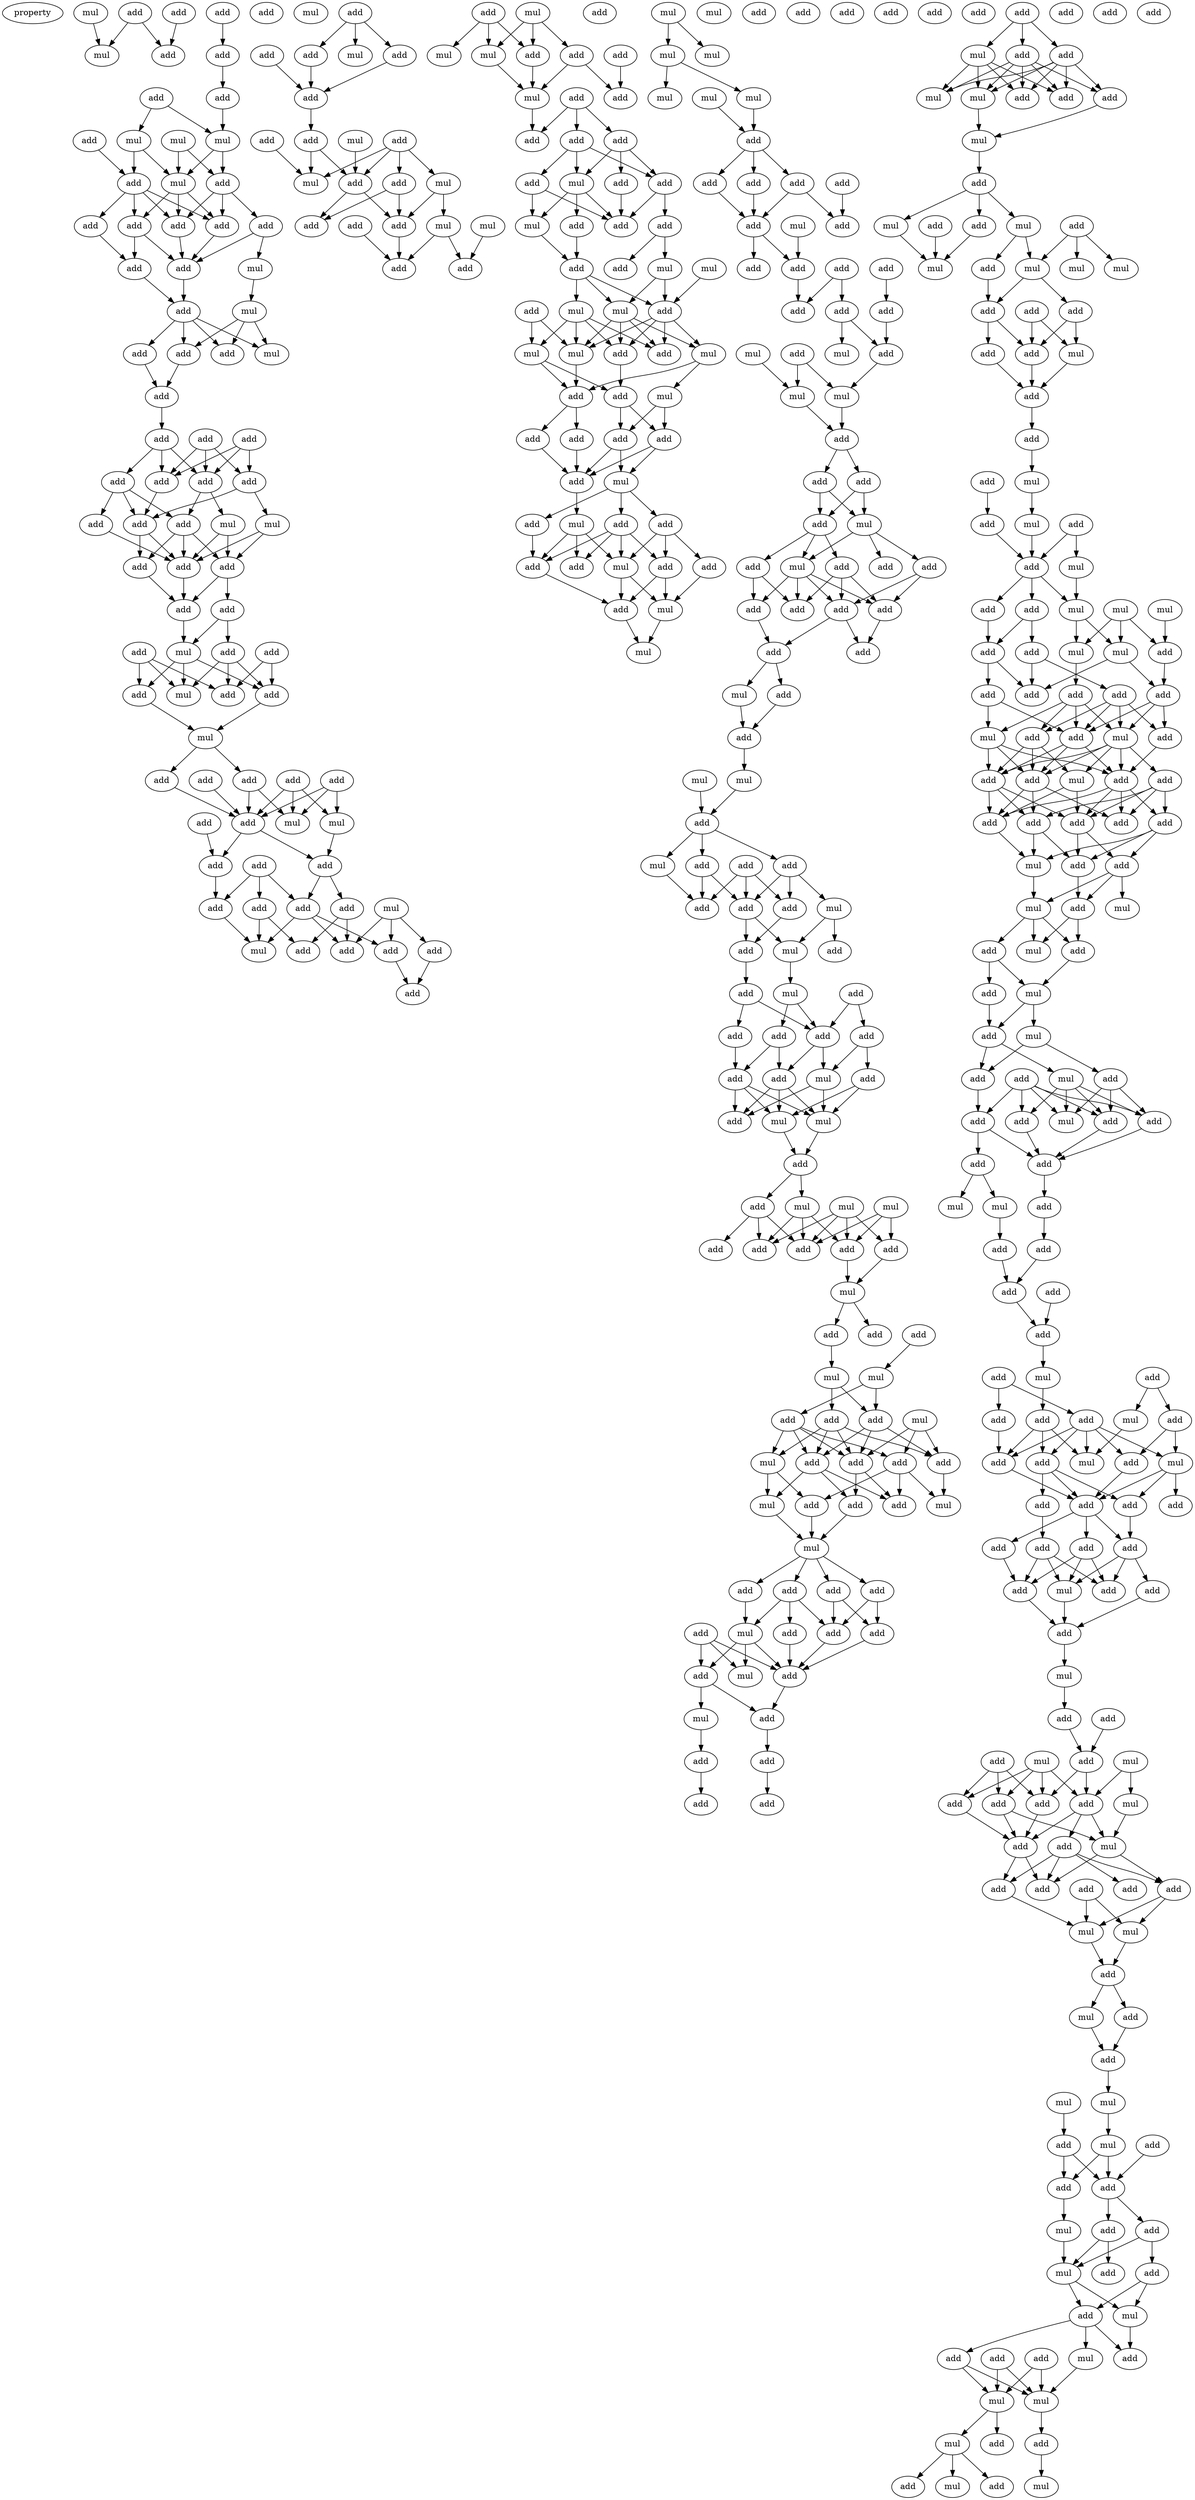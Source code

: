 digraph {
    node [fontcolor=black]
    property [mul=2,lf=1.9]
    0 [ label = mul ];
    1 [ label = add ];
    2 [ label = add ];
    3 [ label = add ];
    4 [ label = mul ];
    5 [ label = add ];
    6 [ label = add ];
    7 [ label = add ];
    8 [ label = add ];
    9 [ label = add ];
    10 [ label = add ];
    11 [ label = mul ];
    12 [ label = mul ];
    13 [ label = mul ];
    14 [ label = add ];
    15 [ label = mul ];
    16 [ label = add ];
    17 [ label = add ];
    18 [ label = add ];
    19 [ label = add ];
    20 [ label = add ];
    21 [ label = add ];
    22 [ label = add ];
    23 [ label = add ];
    24 [ label = mul ];
    25 [ label = mul ];
    26 [ label = add ];
    27 [ label = mul ];
    28 [ label = add ];
    29 [ label = mul ];
    30 [ label = add ];
    31 [ label = add ];
    32 [ label = add ];
    33 [ label = add ];
    34 [ label = add ];
    35 [ label = add ];
    36 [ label = add ];
    37 [ label = add ];
    38 [ label = add ];
    39 [ label = add ];
    40 [ label = mul ];
    41 [ label = mul ];
    42 [ label = add ];
    43 [ label = add ];
    44 [ label = add ];
    45 [ label = add ];
    46 [ label = add ];
    47 [ label = add ];
    48 [ label = add ];
    49 [ label = add ];
    50 [ label = add ];
    51 [ label = mul ];
    52 [ label = add ];
    53 [ label = add ];
    54 [ label = add ];
    55 [ label = add ];
    56 [ label = add ];
    57 [ label = mul ];
    58 [ label = mul ];
    59 [ label = add ];
    60 [ label = add ];
    61 [ label = add ];
    62 [ label = add ];
    63 [ label = add ];
    64 [ label = add ];
    65 [ label = mul ];
    66 [ label = add ];
    67 [ label = mul ];
    68 [ label = add ];
    69 [ label = add ];
    70 [ label = add ];
    71 [ label = add ];
    72 [ label = add ];
    73 [ label = add ];
    74 [ label = add ];
    75 [ label = mul ];
    76 [ label = add ];
    77 [ label = add ];
    78 [ label = add ];
    79 [ label = add ];
    80 [ label = mul ];
    81 [ label = add ];
    82 [ label = add ];
    83 [ label = add ];
    84 [ label = add ];
    85 [ label = mul ];
    86 [ label = add ];
    87 [ label = add ];
    88 [ label = add ];
    89 [ label = add ];
    90 [ label = mul ];
    91 [ label = add ];
    92 [ label = add ];
    93 [ label = add ];
    94 [ label = mul ];
    95 [ label = mul ];
    96 [ label = add ];
    97 [ label = add ];
    98 [ label = mul ];
    99 [ label = mul ];
    100 [ label = add ];
    101 [ label = add ];
    102 [ label = add ];
    103 [ label = add ];
    104 [ label = mul ];
    105 [ label = add ];
    106 [ label = mul ];
    107 [ label = add ];
    108 [ label = add ];
    109 [ label = mul ];
    110 [ label = mul ];
    111 [ label = add ];
    112 [ label = add ];
    113 [ label = add ];
    114 [ label = add ];
    115 [ label = add ];
    116 [ label = add ];
    117 [ label = mul ];
    118 [ label = add ];
    119 [ label = add ];
    120 [ label = add ];
    121 [ label = add ];
    122 [ label = add ];
    123 [ label = mul ];
    124 [ label = mul ];
    125 [ label = add ];
    126 [ label = mul ];
    127 [ label = add ];
    128 [ label = mul ];
    129 [ label = mul ];
    130 [ label = add ];
    131 [ label = add ];
    132 [ label = mul ];
    133 [ label = mul ];
    134 [ label = mul ];
    135 [ label = add ];
    136 [ label = add ];
    137 [ label = mul ];
    138 [ label = add ];
    139 [ label = add ];
    140 [ label = add ];
    141 [ label = add ];
    142 [ label = add ];
    143 [ label = add ];
    144 [ label = add ];
    145 [ label = add ];
    146 [ label = mul ];
    147 [ label = add ];
    148 [ label = mul ];
    149 [ label = add ];
    150 [ label = add ];
    151 [ label = add ];
    152 [ label = add ];
    153 [ label = add ];
    154 [ label = mul ];
    155 [ label = add ];
    156 [ label = add ];
    157 [ label = mul ];
    158 [ label = mul ];
    159 [ label = mul ];
    160 [ label = mul ];
    161 [ label = mul ];
    162 [ label = mul ];
    163 [ label = mul ];
    164 [ label = mul ];
    165 [ label = mul ];
    166 [ label = add ];
    167 [ label = add ];
    168 [ label = add ];
    169 [ label = add ];
    170 [ label = add ];
    171 [ label = add ];
    172 [ label = mul ];
    173 [ label = add ];
    174 [ label = add ];
    175 [ label = add ];
    176 [ label = add ];
    177 [ label = add ];
    178 [ label = add ];
    179 [ label = add ];
    180 [ label = add ];
    181 [ label = add ];
    182 [ label = mul ];
    183 [ label = add ];
    184 [ label = add ];
    185 [ label = mul ];
    186 [ label = mul ];
    187 [ label = mul ];
    188 [ label = add ];
    189 [ label = add ];
    190 [ label = add ];
    191 [ label = mul ];
    192 [ label = add ];
    193 [ label = mul ];
    194 [ label = add ];
    195 [ label = add ];
    196 [ label = add ];
    197 [ label = add ];
    198 [ label = add ];
    199 [ label = add ];
    200 [ label = add ];
    201 [ label = add ];
    202 [ label = add ];
    203 [ label = add ];
    204 [ label = mul ];
    205 [ label = add ];
    206 [ label = add ];
    207 [ label = add ];
    208 [ label = add ];
    209 [ label = mul ];
    210 [ label = mul ];
    211 [ label = add ];
    212 [ label = add ];
    213 [ label = add ];
    214 [ label = add ];
    215 [ label = mul ];
    216 [ label = add ];
    217 [ label = add ];
    218 [ label = mul ];
    219 [ label = add ];
    220 [ label = mul ];
    221 [ label = add ];
    222 [ label = add ];
    223 [ label = add ];
    224 [ label = mul ];
    225 [ label = add ];
    226 [ label = add ];
    227 [ label = add ];
    228 [ label = add ];
    229 [ label = add ];
    230 [ label = add ];
    231 [ label = add ];
    232 [ label = mul ];
    233 [ label = add ];
    234 [ label = mul ];
    235 [ label = mul ];
    236 [ label = add ];
    237 [ label = add ];
    238 [ label = mul ];
    239 [ label = mul ];
    240 [ label = add ];
    241 [ label = mul ];
    242 [ label = add ];
    243 [ label = add ];
    244 [ label = add ];
    245 [ label = add ];
    246 [ label = add ];
    247 [ label = mul ];
    248 [ label = add ];
    249 [ label = add ];
    250 [ label = add ];
    251 [ label = add ];
    252 [ label = add ];
    253 [ label = mul ];
    254 [ label = mul ];
    255 [ label = add ];
    256 [ label = add ];
    257 [ label = add ];
    258 [ label = mul ];
    259 [ label = add ];
    260 [ label = mul ];
    261 [ label = add ];
    262 [ label = add ];
    263 [ label = add ];
    264 [ label = add ];
    265 [ label = add ];
    266 [ label = mul ];
    267 [ label = mul ];
    268 [ label = add ];
    269 [ label = mul ];
    270 [ label = add ];
    271 [ label = add ];
    272 [ label = add ];
    273 [ label = add ];
    274 [ label = add ];
    275 [ label = add ];
    276 [ label = mul ];
    277 [ label = add ];
    278 [ label = add ];
    279 [ label = mul ];
    280 [ label = add ];
    281 [ label = add ];
    282 [ label = mul ];
    283 [ label = add ];
    284 [ label = add ];
    285 [ label = add ];
    286 [ label = add ];
    287 [ label = add ];
    288 [ label = add ];
    289 [ label = add ];
    290 [ label = add ];
    291 [ label = add ];
    292 [ label = mul ];
    293 [ label = add ];
    294 [ label = mul ];
    295 [ label = add ];
    296 [ label = mul ];
    297 [ label = add ];
    298 [ label = add ];
    299 [ label = mul ];
    300 [ label = add ];
    301 [ label = add ];
    302 [ label = mul ];
    303 [ label = add ];
    304 [ label = mul ];
    305 [ label = add ];
    306 [ label = mul ];
    307 [ label = mul ];
    308 [ label = mul ];
    309 [ label = mul ];
    310 [ label = add ];
    311 [ label = add ];
    312 [ label = add ];
    313 [ label = add ];
    314 [ label = mul ];
    315 [ label = add ];
    316 [ label = add ];
    317 [ label = add ];
    318 [ label = add ];
    319 [ label = mul ];
    320 [ label = add ];
    321 [ label = mul ];
    322 [ label = add ];
    323 [ label = add ];
    324 [ label = add ];
    325 [ label = mul ];
    326 [ label = mul ];
    327 [ label = add ];
    328 [ label = add ];
    329 [ label = mul ];
    330 [ label = mul ];
    331 [ label = add ];
    332 [ label = add ];
    333 [ label = add ];
    334 [ label = mul ];
    335 [ label = mul ];
    336 [ label = add ];
    337 [ label = add ];
    338 [ label = add ];
    339 [ label = add ];
    340 [ label = add ];
    341 [ label = add ];
    342 [ label = mul ];
    343 [ label = add ];
    344 [ label = mul ];
    345 [ label = add ];
    346 [ label = add ];
    347 [ label = mul ];
    348 [ label = add ];
    349 [ label = add ];
    350 [ label = add ];
    351 [ label = add ];
    352 [ label = add ];
    353 [ label = add ];
    354 [ label = add ];
    355 [ label = add ];
    356 [ label = add ];
    357 [ label = add ];
    358 [ label = mul ];
    359 [ label = add ];
    360 [ label = mul ];
    361 [ label = mul ];
    362 [ label = add ];
    363 [ label = mul ];
    364 [ label = add ];
    365 [ label = add ];
    366 [ label = add ];
    367 [ label = mul ];
    368 [ label = add ];
    369 [ label = mul ];
    370 [ label = add ];
    371 [ label = add ];
    372 [ label = add ];
    373 [ label = mul ];
    374 [ label = add ];
    375 [ label = add ];
    376 [ label = add ];
    377 [ label = mul ];
    378 [ label = add ];
    379 [ label = add ];
    380 [ label = add ];
    381 [ label = mul ];
    382 [ label = mul ];
    383 [ label = add ];
    384 [ label = add ];
    385 [ label = add ];
    386 [ label = add ];
    387 [ label = add ];
    388 [ label = add ];
    389 [ label = add ];
    390 [ label = add ];
    391 [ label = add ];
    392 [ label = mul ];
    393 [ label = add ];
    394 [ label = add ];
    395 [ label = mul ];
    396 [ label = add ];
    397 [ label = add ];
    398 [ label = mul ];
    399 [ label = add ];
    400 [ label = add ];
    401 [ label = add ];
    402 [ label = mul ];
    403 [ label = add ];
    404 [ label = add ];
    405 [ label = add ];
    406 [ label = add ];
    407 [ label = add ];
    408 [ label = add ];
    409 [ label = add ];
    410 [ label = add ];
    411 [ label = add ];
    412 [ label = add ];
    413 [ label = mul ];
    414 [ label = add ];
    415 [ label = add ];
    416 [ label = mul ];
    417 [ label = add ];
    418 [ label = add ];
    419 [ label = add ];
    420 [ label = mul ];
    421 [ label = mul ];
    422 [ label = add ];
    423 [ label = add ];
    424 [ label = add ];
    425 [ label = add ];
    426 [ label = mul ];
    427 [ label = add ];
    428 [ label = add ];
    429 [ label = mul ];
    430 [ label = add ];
    431 [ label = add ];
    432 [ label = add ];
    433 [ label = add ];
    434 [ label = add ];
    435 [ label = add ];
    436 [ label = mul ];
    437 [ label = mul ];
    438 [ label = add ];
    439 [ label = mul ];
    440 [ label = add ];
    441 [ label = add ];
    442 [ label = mul ];
    443 [ label = mul ];
    444 [ label = add ];
    445 [ label = mul ];
    446 [ label = add ];
    447 [ label = add ];
    448 [ label = add ];
    449 [ label = add ];
    450 [ label = mul ];
    451 [ label = add ];
    452 [ label = mul ];
    453 [ label = add ];
    454 [ label = add ];
    455 [ label = add ];
    456 [ label = mul ];
    457 [ label = add ];
    458 [ label = add ];
    459 [ label = mul ];
    460 [ label = add ];
    461 [ label = add ];
    462 [ label = mul ];
    463 [ label = mul ];
    464 [ label = mul ];
    465 [ label = add ];
    466 [ label = add ];
    467 [ label = add ];
    468 [ label = add ];
    469 [ label = mul ];
    470 [ label = mul ];
    0 -> 4 [ name = 0 ];
    1 -> 3 [ name = 1 ];
    1 -> 4 [ name = 2 ];
    2 -> 3 [ name = 3 ];
    5 -> 7 [ name = 4 ];
    7 -> 9 [ name = 5 ];
    8 -> 11 [ name = 6 ];
    8 -> 12 [ name = 7 ];
    9 -> 11 [ name = 8 ];
    10 -> 16 [ name = 9 ];
    11 -> 14 [ name = 10 ];
    11 -> 15 [ name = 11 ];
    12 -> 15 [ name = 12 ];
    12 -> 16 [ name = 13 ];
    13 -> 14 [ name = 14 ];
    13 -> 15 [ name = 15 ];
    14 -> 18 [ name = 16 ];
    14 -> 20 [ name = 17 ];
    14 -> 21 [ name = 18 ];
    15 -> 17 [ name = 19 ];
    15 -> 20 [ name = 20 ];
    15 -> 21 [ name = 21 ];
    16 -> 17 [ name = 22 ];
    16 -> 19 [ name = 23 ];
    16 -> 20 [ name = 24 ];
    16 -> 21 [ name = 25 ];
    17 -> 22 [ name = 26 ];
    17 -> 23 [ name = 27 ];
    18 -> 22 [ name = 28 ];
    18 -> 24 [ name = 29 ];
    19 -> 23 [ name = 30 ];
    20 -> 22 [ name = 31 ];
    21 -> 22 [ name = 32 ];
    22 -> 26 [ name = 33 ];
    23 -> 26 [ name = 34 ];
    24 -> 25 [ name = 35 ];
    25 -> 28 [ name = 36 ];
    25 -> 29 [ name = 37 ];
    25 -> 31 [ name = 38 ];
    26 -> 28 [ name = 39 ];
    26 -> 29 [ name = 40 ];
    26 -> 30 [ name = 41 ];
    26 -> 31 [ name = 42 ];
    30 -> 32 [ name = 43 ];
    31 -> 32 [ name = 44 ];
    32 -> 35 [ name = 45 ];
    33 -> 36 [ name = 46 ];
    33 -> 37 [ name = 47 ];
    33 -> 39 [ name = 48 ];
    34 -> 36 [ name = 49 ];
    34 -> 37 [ name = 50 ];
    34 -> 39 [ name = 51 ];
    35 -> 36 [ name = 52 ];
    35 -> 37 [ name = 53 ];
    35 -> 38 [ name = 54 ];
    36 -> 44 [ name = 55 ];
    37 -> 40 [ name = 56 ];
    37 -> 43 [ name = 57 ];
    38 -> 42 [ name = 58 ];
    38 -> 43 [ name = 59 ];
    38 -> 44 [ name = 60 ];
    39 -> 41 [ name = 61 ];
    39 -> 44 [ name = 62 ];
    40 -> 45 [ name = 63 ];
    40 -> 46 [ name = 64 ];
    41 -> 45 [ name = 65 ];
    41 -> 46 [ name = 66 ];
    42 -> 45 [ name = 67 ];
    43 -> 45 [ name = 68 ];
    43 -> 46 [ name = 69 ];
    43 -> 47 [ name = 70 ];
    44 -> 45 [ name = 71 ];
    44 -> 47 [ name = 72 ];
    45 -> 48 [ name = 73 ];
    46 -> 48 [ name = 74 ];
    46 -> 49 [ name = 75 ];
    47 -> 48 [ name = 76 ];
    48 -> 51 [ name = 77 ];
    49 -> 51 [ name = 78 ];
    49 -> 53 [ name = 79 ];
    50 -> 54 [ name = 80 ];
    50 -> 56 [ name = 81 ];
    51 -> 55 [ name = 82 ];
    51 -> 56 [ name = 83 ];
    51 -> 57 [ name = 84 ];
    52 -> 54 [ name = 85 ];
    52 -> 55 [ name = 86 ];
    52 -> 57 [ name = 87 ];
    53 -> 54 [ name = 88 ];
    53 -> 56 [ name = 89 ];
    53 -> 57 [ name = 90 ];
    55 -> 58 [ name = 91 ];
    56 -> 58 [ name = 92 ];
    58 -> 59 [ name = 93 ];
    58 -> 60 [ name = 94 ];
    59 -> 66 [ name = 95 ];
    59 -> 67 [ name = 96 ];
    60 -> 66 [ name = 97 ];
    61 -> 65 [ name = 98 ];
    61 -> 66 [ name = 99 ];
    61 -> 67 [ name = 100 ];
    62 -> 66 [ name = 101 ];
    63 -> 65 [ name = 102 ];
    63 -> 66 [ name = 103 ];
    63 -> 67 [ name = 104 ];
    64 -> 69 [ name = 105 ];
    65 -> 70 [ name = 106 ];
    66 -> 69 [ name = 107 ];
    66 -> 70 [ name = 108 ];
    68 -> 71 [ name = 109 ];
    68 -> 72 [ name = 110 ];
    68 -> 73 [ name = 111 ];
    69 -> 72 [ name = 112 ];
    70 -> 71 [ name = 113 ];
    70 -> 74 [ name = 114 ];
    71 -> 78 [ name = 115 ];
    71 -> 79 [ name = 116 ];
    71 -> 80 [ name = 117 ];
    72 -> 80 [ name = 118 ];
    73 -> 76 [ name = 119 ];
    73 -> 80 [ name = 120 ];
    74 -> 76 [ name = 121 ];
    74 -> 79 [ name = 122 ];
    75 -> 77 [ name = 123 ];
    75 -> 78 [ name = 124 ];
    75 -> 79 [ name = 125 ];
    77 -> 81 [ name = 126 ];
    78 -> 81 [ name = 127 ];
    82 -> 84 [ name = 128 ];
    82 -> 85 [ name = 129 ];
    82 -> 86 [ name = 130 ];
    83 -> 87 [ name = 131 ];
    84 -> 87 [ name = 132 ];
    86 -> 87 [ name = 133 ];
    87 -> 91 [ name = 134 ];
    88 -> 94 [ name = 135 ];
    89 -> 92 [ name = 136 ];
    89 -> 93 [ name = 137 ];
    89 -> 94 [ name = 138 ];
    89 -> 95 [ name = 139 ];
    90 -> 93 [ name = 140 ];
    91 -> 93 [ name = 141 ];
    91 -> 94 [ name = 142 ];
    92 -> 96 [ name = 143 ];
    92 -> 100 [ name = 144 ];
    93 -> 96 [ name = 145 ];
    93 -> 100 [ name = 146 ];
    95 -> 98 [ name = 147 ];
    95 -> 100 [ name = 148 ];
    97 -> 102 [ name = 149 ];
    98 -> 101 [ name = 150 ];
    98 -> 102 [ name = 151 ];
    99 -> 101 [ name = 152 ];
    100 -> 102 [ name = 153 ];
    103 -> 106 [ name = 154 ];
    103 -> 108 [ name = 155 ];
    103 -> 109 [ name = 156 ];
    104 -> 105 [ name = 157 ];
    104 -> 108 [ name = 158 ];
    104 -> 109 [ name = 159 ];
    105 -> 110 [ name = 160 ];
    105 -> 112 [ name = 161 ];
    107 -> 112 [ name = 162 ];
    108 -> 110 [ name = 163 ];
    109 -> 110 [ name = 164 ];
    110 -> 114 [ name = 165 ];
    111 -> 113 [ name = 166 ];
    111 -> 114 [ name = 167 ];
    111 -> 115 [ name = 168 ];
    113 -> 116 [ name = 169 ];
    113 -> 117 [ name = 170 ];
    113 -> 119 [ name = 171 ];
    115 -> 116 [ name = 172 ];
    115 -> 117 [ name = 173 ];
    115 -> 118 [ name = 174 ];
    116 -> 120 [ name = 175 ];
    116 -> 122 [ name = 176 ];
    117 -> 120 [ name = 177 ];
    117 -> 121 [ name = 178 ];
    117 -> 123 [ name = 179 ];
    118 -> 120 [ name = 180 ];
    118 -> 123 [ name = 181 ];
    119 -> 120 [ name = 182 ];
    121 -> 125 [ name = 183 ];
    122 -> 124 [ name = 184 ];
    122 -> 127 [ name = 185 ];
    123 -> 125 [ name = 186 ];
    124 -> 129 [ name = 187 ];
    124 -> 131 [ name = 188 ];
    125 -> 128 [ name = 189 ];
    125 -> 129 [ name = 190 ];
    125 -> 131 [ name = 191 ];
    126 -> 131 [ name = 192 ];
    128 -> 133 [ name = 193 ];
    128 -> 134 [ name = 194 ];
    128 -> 135 [ name = 195 ];
    128 -> 136 [ name = 196 ];
    129 -> 132 [ name = 197 ];
    129 -> 133 [ name = 198 ];
    129 -> 135 [ name = 199 ];
    129 -> 136 [ name = 200 ];
    130 -> 133 [ name = 201 ];
    130 -> 134 [ name = 202 ];
    131 -> 132 [ name = 203 ];
    131 -> 133 [ name = 204 ];
    131 -> 135 [ name = 205 ];
    131 -> 136 [ name = 206 ];
    132 -> 137 [ name = 207 ];
    132 -> 139 [ name = 208 ];
    133 -> 139 [ name = 209 ];
    134 -> 138 [ name = 210 ];
    134 -> 139 [ name = 211 ];
    136 -> 138 [ name = 212 ];
    137 -> 142 [ name = 213 ];
    137 -> 144 [ name = 214 ];
    138 -> 142 [ name = 215 ];
    138 -> 144 [ name = 216 ];
    139 -> 140 [ name = 217 ];
    139 -> 141 [ name = 218 ];
    140 -> 145 [ name = 219 ];
    141 -> 145 [ name = 220 ];
    142 -> 145 [ name = 221 ];
    142 -> 146 [ name = 222 ];
    144 -> 145 [ name = 223 ];
    144 -> 146 [ name = 224 ];
    145 -> 148 [ name = 225 ];
    146 -> 147 [ name = 226 ];
    146 -> 149 [ name = 227 ];
    146 -> 150 [ name = 228 ];
    147 -> 152 [ name = 229 ];
    147 -> 154 [ name = 230 ];
    147 -> 155 [ name = 231 ];
    148 -> 151 [ name = 232 ];
    148 -> 153 [ name = 233 ];
    148 -> 154 [ name = 234 ];
    149 -> 151 [ name = 235 ];
    149 -> 152 [ name = 236 ];
    149 -> 153 [ name = 237 ];
    149 -> 154 [ name = 238 ];
    150 -> 151 [ name = 239 ];
    151 -> 156 [ name = 240 ];
    152 -> 156 [ name = 241 ];
    152 -> 157 [ name = 242 ];
    154 -> 156 [ name = 243 ];
    154 -> 157 [ name = 244 ];
    155 -> 157 [ name = 245 ];
    156 -> 158 [ name = 246 ];
    157 -> 158 [ name = 247 ];
    159 -> 161 [ name = 248 ];
    159 -> 162 [ name = 249 ];
    161 -> 164 [ name = 250 ];
    161 -> 165 [ name = 251 ];
    163 -> 166 [ name = 252 ];
    165 -> 166 [ name = 253 ];
    166 -> 168 [ name = 254 ];
    166 -> 169 [ name = 255 ];
    166 -> 170 [ name = 256 ];
    168 -> 173 [ name = 257 ];
    168 -> 174 [ name = 258 ];
    169 -> 173 [ name = 259 ];
    170 -> 173 [ name = 260 ];
    171 -> 174 [ name = 261 ];
    172 -> 178 [ name = 262 ];
    173 -> 177 [ name = 263 ];
    173 -> 178 [ name = 264 ];
    175 -> 180 [ name = 265 ];
    176 -> 179 [ name = 266 ];
    176 -> 181 [ name = 267 ];
    178 -> 179 [ name = 268 ];
    180 -> 184 [ name = 269 ];
    181 -> 184 [ name = 270 ];
    181 -> 185 [ name = 271 ];
    182 -> 186 [ name = 272 ];
    183 -> 186 [ name = 273 ];
    183 -> 187 [ name = 274 ];
    184 -> 187 [ name = 275 ];
    186 -> 188 [ name = 276 ];
    187 -> 188 [ name = 277 ];
    188 -> 189 [ name = 278 ];
    188 -> 190 [ name = 279 ];
    189 -> 191 [ name = 280 ];
    189 -> 192 [ name = 281 ];
    190 -> 191 [ name = 282 ];
    190 -> 192 [ name = 283 ];
    191 -> 193 [ name = 284 ];
    191 -> 195 [ name = 285 ];
    191 -> 196 [ name = 286 ];
    192 -> 193 [ name = 287 ];
    192 -> 194 [ name = 288 ];
    192 -> 197 [ name = 289 ];
    193 -> 198 [ name = 290 ];
    193 -> 199 [ name = 291 ];
    193 -> 200 [ name = 292 ];
    193 -> 201 [ name = 293 ];
    194 -> 198 [ name = 294 ];
    194 -> 199 [ name = 295 ];
    194 -> 200 [ name = 296 ];
    195 -> 198 [ name = 297 ];
    195 -> 199 [ name = 298 ];
    197 -> 200 [ name = 299 ];
    197 -> 201 [ name = 300 ];
    198 -> 202 [ name = 301 ];
    198 -> 203 [ name = 302 ];
    199 -> 202 [ name = 303 ];
    201 -> 203 [ name = 304 ];
    203 -> 204 [ name = 305 ];
    203 -> 205 [ name = 306 ];
    204 -> 206 [ name = 307 ];
    205 -> 206 [ name = 308 ];
    206 -> 210 [ name = 309 ];
    209 -> 211 [ name = 310 ];
    210 -> 211 [ name = 311 ];
    211 -> 212 [ name = 312 ];
    211 -> 213 [ name = 313 ];
    211 -> 215 [ name = 314 ];
    212 -> 217 [ name = 315 ];
    212 -> 219 [ name = 316 ];
    213 -> 216 [ name = 317 ];
    213 -> 217 [ name = 318 ];
    213 -> 218 [ name = 319 ];
    214 -> 216 [ name = 320 ];
    214 -> 217 [ name = 321 ];
    214 -> 219 [ name = 322 ];
    215 -> 219 [ name = 323 ];
    216 -> 222 [ name = 324 ];
    217 -> 220 [ name = 325 ];
    217 -> 222 [ name = 326 ];
    218 -> 220 [ name = 327 ];
    218 -> 221 [ name = 328 ];
    220 -> 224 [ name = 329 ];
    222 -> 223 [ name = 330 ];
    223 -> 228 [ name = 331 ];
    223 -> 229 [ name = 332 ];
    224 -> 227 [ name = 333 ];
    224 -> 229 [ name = 334 ];
    225 -> 226 [ name = 335 ];
    225 -> 229 [ name = 336 ];
    226 -> 230 [ name = 337 ];
    226 -> 232 [ name = 338 ];
    227 -> 231 [ name = 339 ];
    227 -> 233 [ name = 340 ];
    228 -> 231 [ name = 341 ];
    229 -> 232 [ name = 342 ];
    229 -> 233 [ name = 343 ];
    230 -> 234 [ name = 344 ];
    230 -> 235 [ name = 345 ];
    231 -> 234 [ name = 346 ];
    231 -> 235 [ name = 347 ];
    231 -> 236 [ name = 348 ];
    232 -> 235 [ name = 349 ];
    232 -> 236 [ name = 350 ];
    233 -> 234 [ name = 351 ];
    233 -> 235 [ name = 352 ];
    233 -> 236 [ name = 353 ];
    234 -> 237 [ name = 354 ];
    235 -> 237 [ name = 355 ];
    237 -> 239 [ name = 356 ];
    237 -> 240 [ name = 357 ];
    238 -> 242 [ name = 358 ];
    238 -> 243 [ name = 359 ];
    238 -> 245 [ name = 360 ];
    238 -> 246 [ name = 361 ];
    239 -> 242 [ name = 362 ];
    239 -> 243 [ name = 363 ];
    239 -> 246 [ name = 364 ];
    240 -> 242 [ name = 365 ];
    240 -> 243 [ name = 366 ];
    240 -> 244 [ name = 367 ];
    241 -> 243 [ name = 368 ];
    241 -> 245 [ name = 369 ];
    241 -> 246 [ name = 370 ];
    245 -> 247 [ name = 371 ];
    246 -> 247 [ name = 372 ];
    247 -> 248 [ name = 373 ];
    247 -> 249 [ name = 374 ];
    248 -> 253 [ name = 375 ];
    251 -> 254 [ name = 376 ];
    253 -> 255 [ name = 377 ];
    253 -> 257 [ name = 378 ];
    254 -> 255 [ name = 379 ];
    254 -> 256 [ name = 380 ];
    255 -> 259 [ name = 381 ];
    255 -> 262 [ name = 382 ];
    255 -> 263 [ name = 383 ];
    256 -> 259 [ name = 384 ];
    256 -> 260 [ name = 385 ];
    256 -> 261 [ name = 386 ];
    256 -> 262 [ name = 387 ];
    257 -> 259 [ name = 388 ];
    257 -> 260 [ name = 389 ];
    257 -> 262 [ name = 390 ];
    257 -> 263 [ name = 391 ];
    258 -> 259 [ name = 392 ];
    258 -> 261 [ name = 393 ];
    258 -> 263 [ name = 394 ];
    259 -> 265 [ name = 395 ];
    259 -> 268 [ name = 396 ];
    260 -> 264 [ name = 397 ];
    260 -> 266 [ name = 398 ];
    261 -> 264 [ name = 399 ];
    261 -> 267 [ name = 400 ];
    261 -> 268 [ name = 401 ];
    262 -> 265 [ name = 402 ];
    262 -> 266 [ name = 403 ];
    262 -> 268 [ name = 404 ];
    263 -> 267 [ name = 405 ];
    264 -> 269 [ name = 406 ];
    265 -> 269 [ name = 407 ];
    266 -> 269 [ name = 408 ];
    269 -> 270 [ name = 409 ];
    269 -> 271 [ name = 410 ];
    269 -> 272 [ name = 411 ];
    269 -> 273 [ name = 412 ];
    270 -> 276 [ name = 413 ];
    271 -> 275 [ name = 414 ];
    271 -> 277 [ name = 415 ];
    272 -> 274 [ name = 416 ];
    272 -> 276 [ name = 417 ];
    272 -> 277 [ name = 418 ];
    273 -> 275 [ name = 419 ];
    273 -> 277 [ name = 420 ];
    274 -> 281 [ name = 421 ];
    275 -> 281 [ name = 422 ];
    276 -> 279 [ name = 423 ];
    276 -> 280 [ name = 424 ];
    276 -> 281 [ name = 425 ];
    277 -> 281 [ name = 426 ];
    278 -> 279 [ name = 427 ];
    278 -> 280 [ name = 428 ];
    278 -> 281 [ name = 429 ];
    280 -> 282 [ name = 430 ];
    280 -> 283 [ name = 431 ];
    281 -> 283 [ name = 432 ];
    282 -> 284 [ name = 433 ];
    283 -> 286 [ name = 434 ];
    284 -> 288 [ name = 435 ];
    286 -> 287 [ name = 436 ];
    289 -> 291 [ name = 437 ];
    289 -> 292 [ name = 438 ];
    289 -> 293 [ name = 439 ];
    291 -> 294 [ name = 440 ];
    291 -> 295 [ name = 441 ];
    291 -> 296 [ name = 442 ];
    291 -> 297 [ name = 443 ];
    291 -> 298 [ name = 444 ];
    292 -> 294 [ name = 445 ];
    292 -> 295 [ name = 446 ];
    292 -> 296 [ name = 447 ];
    292 -> 298 [ name = 448 ];
    293 -> 294 [ name = 449 ];
    293 -> 295 [ name = 450 ];
    293 -> 296 [ name = 451 ];
    293 -> 297 [ name = 452 ];
    293 -> 298 [ name = 453 ];
    294 -> 299 [ name = 454 ];
    297 -> 299 [ name = 455 ];
    299 -> 300 [ name = 456 ];
    300 -> 302 [ name = 457 ];
    300 -> 303 [ name = 458 ];
    300 -> 304 [ name = 459 ];
    301 -> 308 [ name = 460 ];
    302 -> 306 [ name = 461 ];
    302 -> 310 [ name = 462 ];
    303 -> 308 [ name = 463 ];
    304 -> 308 [ name = 464 ];
    305 -> 306 [ name = 465 ];
    305 -> 307 [ name = 466 ];
    305 -> 309 [ name = 467 ];
    306 -> 311 [ name = 468 ];
    306 -> 312 [ name = 469 ];
    310 -> 311 [ name = 470 ];
    311 -> 315 [ name = 471 ];
    311 -> 316 [ name = 472 ];
    312 -> 314 [ name = 473 ];
    312 -> 315 [ name = 474 ];
    313 -> 314 [ name = 475 ];
    313 -> 315 [ name = 476 ];
    314 -> 317 [ name = 477 ];
    315 -> 317 [ name = 478 ];
    316 -> 317 [ name = 479 ];
    317 -> 318 [ name = 480 ];
    318 -> 319 [ name = 481 ];
    319 -> 321 [ name = 482 ];
    320 -> 323 [ name = 483 ];
    321 -> 324 [ name = 484 ];
    322 -> 324 [ name = 485 ];
    322 -> 325 [ name = 486 ];
    323 -> 324 [ name = 487 ];
    324 -> 327 [ name = 488 ];
    324 -> 328 [ name = 489 ];
    324 -> 330 [ name = 490 ];
    325 -> 330 [ name = 491 ];
    326 -> 333 [ name = 492 ];
    327 -> 331 [ name = 493 ];
    328 -> 331 [ name = 494 ];
    328 -> 332 [ name = 495 ];
    329 -> 333 [ name = 496 ];
    329 -> 334 [ name = 497 ];
    329 -> 335 [ name = 498 ];
    330 -> 334 [ name = 499 ];
    330 -> 335 [ name = 500 ];
    331 -> 337 [ name = 501 ];
    331 -> 340 [ name = 502 ];
    332 -> 336 [ name = 503 ];
    332 -> 337 [ name = 504 ];
    333 -> 339 [ name = 505 ];
    334 -> 337 [ name = 506 ];
    334 -> 339 [ name = 507 ];
    335 -> 338 [ name = 508 ];
    336 -> 341 [ name = 509 ];
    336 -> 343 [ name = 510 ];
    336 -> 344 [ name = 511 ];
    336 -> 345 [ name = 512 ];
    338 -> 341 [ name = 513 ];
    338 -> 342 [ name = 514 ];
    338 -> 343 [ name = 515 ];
    338 -> 344 [ name = 516 ];
    339 -> 343 [ name = 517 ];
    339 -> 344 [ name = 518 ];
    339 -> 345 [ name = 519 ];
    340 -> 342 [ name = 520 ];
    340 -> 343 [ name = 521 ];
    341 -> 347 [ name = 522 ];
    341 -> 348 [ name = 523 ];
    341 -> 350 [ name = 524 ];
    342 -> 348 [ name = 525 ];
    342 -> 349 [ name = 526 ];
    342 -> 350 [ name = 527 ];
    343 -> 348 [ name = 528 ];
    343 -> 349 [ name = 529 ];
    343 -> 350 [ name = 530 ];
    344 -> 346 [ name = 531 ];
    344 -> 347 [ name = 532 ];
    344 -> 348 [ name = 533 ];
    344 -> 349 [ name = 534 ];
    344 -> 350 [ name = 535 ];
    345 -> 349 [ name = 536 ];
    346 -> 351 [ name = 537 ];
    346 -> 352 [ name = 538 ];
    346 -> 354 [ name = 539 ];
    346 -> 355 [ name = 540 ];
    347 -> 353 [ name = 541 ];
    347 -> 355 [ name = 542 ];
    348 -> 353 [ name = 543 ];
    348 -> 354 [ name = 544 ];
    348 -> 355 [ name = 545 ];
    349 -> 351 [ name = 546 ];
    349 -> 352 [ name = 547 ];
    349 -> 353 [ name = 548 ];
    349 -> 355 [ name = 549 ];
    350 -> 352 [ name = 550 ];
    350 -> 353 [ name = 551 ];
    350 -> 354 [ name = 552 ];
    351 -> 356 [ name = 553 ];
    351 -> 357 [ name = 554 ];
    351 -> 358 [ name = 555 ];
    353 -> 358 [ name = 556 ];
    354 -> 356 [ name = 557 ];
    354 -> 358 [ name = 558 ];
    355 -> 356 [ name = 559 ];
    355 -> 357 [ name = 560 ];
    356 -> 362 [ name = 561 ];
    357 -> 360 [ name = 562 ];
    357 -> 361 [ name = 563 ];
    357 -> 362 [ name = 564 ];
    358 -> 360 [ name = 565 ];
    360 -> 363 [ name = 566 ];
    360 -> 364 [ name = 567 ];
    360 -> 365 [ name = 568 ];
    362 -> 363 [ name = 569 ];
    362 -> 365 [ name = 570 ];
    364 -> 366 [ name = 571 ];
    364 -> 367 [ name = 572 ];
    365 -> 367 [ name = 573 ];
    366 -> 368 [ name = 574 ];
    367 -> 368 [ name = 575 ];
    367 -> 369 [ name = 576 ];
    368 -> 371 [ name = 577 ];
    368 -> 373 [ name = 578 ];
    369 -> 371 [ name = 579 ];
    369 -> 372 [ name = 580 ];
    370 -> 374 [ name = 581 ];
    370 -> 375 [ name = 582 ];
    370 -> 376 [ name = 583 ];
    370 -> 377 [ name = 584 ];
    370 -> 378 [ name = 585 ];
    371 -> 378 [ name = 586 ];
    372 -> 375 [ name = 587 ];
    372 -> 376 [ name = 588 ];
    372 -> 377 [ name = 589 ];
    373 -> 374 [ name = 590 ];
    373 -> 375 [ name = 591 ];
    373 -> 376 [ name = 592 ];
    373 -> 377 [ name = 593 ];
    374 -> 380 [ name = 594 ];
    375 -> 380 [ name = 595 ];
    376 -> 380 [ name = 596 ];
    378 -> 379 [ name = 597 ];
    378 -> 380 [ name = 598 ];
    379 -> 381 [ name = 599 ];
    379 -> 382 [ name = 600 ];
    380 -> 383 [ name = 601 ];
    382 -> 384 [ name = 602 ];
    383 -> 385 [ name = 603 ];
    384 -> 387 [ name = 604 ];
    385 -> 387 [ name = 605 ];
    386 -> 389 [ name = 606 ];
    387 -> 389 [ name = 607 ];
    389 -> 392 [ name = 608 ];
    390 -> 394 [ name = 609 ];
    390 -> 396 [ name = 610 ];
    391 -> 393 [ name = 611 ];
    391 -> 395 [ name = 612 ];
    392 -> 397 [ name = 613 ];
    393 -> 399 [ name = 614 ];
    393 -> 402 [ name = 615 ];
    394 -> 398 [ name = 616 ];
    394 -> 399 [ name = 617 ];
    394 -> 400 [ name = 618 ];
    394 -> 401 [ name = 619 ];
    394 -> 402 [ name = 620 ];
    395 -> 398 [ name = 621 ];
    396 -> 400 [ name = 622 ];
    397 -> 398 [ name = 623 ];
    397 -> 400 [ name = 624 ];
    397 -> 401 [ name = 625 ];
    399 -> 404 [ name = 626 ];
    400 -> 404 [ name = 627 ];
    401 -> 403 [ name = 628 ];
    401 -> 404 [ name = 629 ];
    401 -> 405 [ name = 630 ];
    402 -> 403 [ name = 631 ];
    402 -> 404 [ name = 632 ];
    402 -> 406 [ name = 633 ];
    403 -> 408 [ name = 634 ];
    404 -> 408 [ name = 635 ];
    404 -> 409 [ name = 636 ];
    404 -> 410 [ name = 637 ];
    405 -> 407 [ name = 638 ];
    407 -> 412 [ name = 639 ];
    407 -> 413 [ name = 640 ];
    407 -> 414 [ name = 641 ];
    408 -> 411 [ name = 642 ];
    408 -> 413 [ name = 643 ];
    408 -> 414 [ name = 644 ];
    409 -> 412 [ name = 645 ];
    409 -> 413 [ name = 646 ];
    409 -> 414 [ name = 647 ];
    410 -> 412 [ name = 648 ];
    411 -> 415 [ name = 649 ];
    412 -> 415 [ name = 650 ];
    413 -> 415 [ name = 651 ];
    415 -> 416 [ name = 652 ];
    416 -> 418 [ name = 653 ];
    417 -> 419 [ name = 654 ];
    418 -> 419 [ name = 655 ];
    419 -> 425 [ name = 656 ];
    419 -> 427 [ name = 657 ];
    420 -> 423 [ name = 658 ];
    420 -> 424 [ name = 659 ];
    420 -> 425 [ name = 660 ];
    420 -> 427 [ name = 661 ];
    421 -> 425 [ name = 662 ];
    421 -> 426 [ name = 663 ];
    422 -> 423 [ name = 664 ];
    422 -> 424 [ name = 665 ];
    422 -> 427 [ name = 666 ];
    423 -> 428 [ name = 667 ];
    423 -> 429 [ name = 668 ];
    424 -> 428 [ name = 669 ];
    425 -> 428 [ name = 670 ];
    425 -> 429 [ name = 671 ];
    425 -> 430 [ name = 672 ];
    426 -> 429 [ name = 673 ];
    427 -> 428 [ name = 674 ];
    428 -> 432 [ name = 675 ];
    428 -> 434 [ name = 676 ];
    429 -> 431 [ name = 677 ];
    429 -> 434 [ name = 678 ];
    430 -> 431 [ name = 679 ];
    430 -> 432 [ name = 680 ];
    430 -> 434 [ name = 681 ];
    430 -> 435 [ name = 682 ];
    431 -> 436 [ name = 683 ];
    431 -> 437 [ name = 684 ];
    432 -> 437 [ name = 685 ];
    433 -> 436 [ name = 686 ];
    433 -> 437 [ name = 687 ];
    436 -> 438 [ name = 688 ];
    437 -> 438 [ name = 689 ];
    438 -> 439 [ name = 690 ];
    438 -> 440 [ name = 691 ];
    439 -> 441 [ name = 692 ];
    440 -> 441 [ name = 693 ];
    441 -> 442 [ name = 694 ];
    442 -> 445 [ name = 695 ];
    443 -> 444 [ name = 696 ];
    444 -> 447 [ name = 697 ];
    444 -> 448 [ name = 698 ];
    445 -> 447 [ name = 699 ];
    445 -> 448 [ name = 700 ];
    446 -> 447 [ name = 701 ];
    447 -> 449 [ name = 702 ];
    447 -> 451 [ name = 703 ];
    448 -> 450 [ name = 704 ];
    449 -> 452 [ name = 705 ];
    449 -> 454 [ name = 706 ];
    450 -> 452 [ name = 707 ];
    451 -> 452 [ name = 708 ];
    451 -> 453 [ name = 709 ];
    452 -> 455 [ name = 710 ];
    452 -> 456 [ name = 711 ];
    453 -> 455 [ name = 712 ];
    453 -> 456 [ name = 713 ];
    455 -> 457 [ name = 714 ];
    455 -> 459 [ name = 715 ];
    455 -> 461 [ name = 716 ];
    456 -> 461 [ name = 717 ];
    457 -> 462 [ name = 718 ];
    457 -> 463 [ name = 719 ];
    458 -> 462 [ name = 720 ];
    458 -> 463 [ name = 721 ];
    459 -> 462 [ name = 722 ];
    460 -> 462 [ name = 723 ];
    460 -> 463 [ name = 724 ];
    462 -> 465 [ name = 725 ];
    463 -> 464 [ name = 726 ];
    463 -> 466 [ name = 727 ];
    464 -> 467 [ name = 728 ];
    464 -> 468 [ name = 729 ];
    464 -> 470 [ name = 730 ];
    465 -> 469 [ name = 731 ];
}
